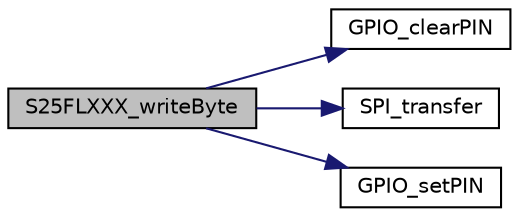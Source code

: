 digraph "S25FLXXX_writeByte"
{
  edge [fontname="Helvetica",fontsize="10",labelfontname="Helvetica",labelfontsize="10"];
  node [fontname="Helvetica",fontsize="10",shape=record];
  rankdir="LR";
  Node45 [label="S25FLXXX_writeByte",height=0.2,width=0.4,color="black", fillcolor="grey75", style="filled", fontcolor="black"];
  Node45 -> Node46 [color="midnightblue",fontsize="10",style="solid",fontname="Helvetica"];
  Node46 [label="GPIO_clearPIN",height=0.2,width=0.4,color="black", fillcolor="white", style="filled",URL="$_g_p_i_o_8c.html#a8e0195242968e9d04da390a9f40e88a3",tooltip="This clear an specific pin in a GPIO port. "];
  Node45 -> Node47 [color="midnightblue",fontsize="10",style="solid",fontname="Helvetica"];
  Node47 [label="SPI_transfer",height=0.2,width=0.4,color="black", fillcolor="white", style="filled",URL="$_s_p_i_8c.html#a5ad13ecfeda35016f18d06d2af95de60"];
  Node45 -> Node48 [color="midnightblue",fontsize="10",style="solid",fontname="Helvetica"];
  Node48 [label="GPIO_setPIN",height=0.2,width=0.4,color="black", fillcolor="white", style="filled",URL="$_g_p_i_o_8c.html#acb526ef87a32ac98905b39a88c04a928",tooltip="This set an specific pin in a GPIO port. "];
}
